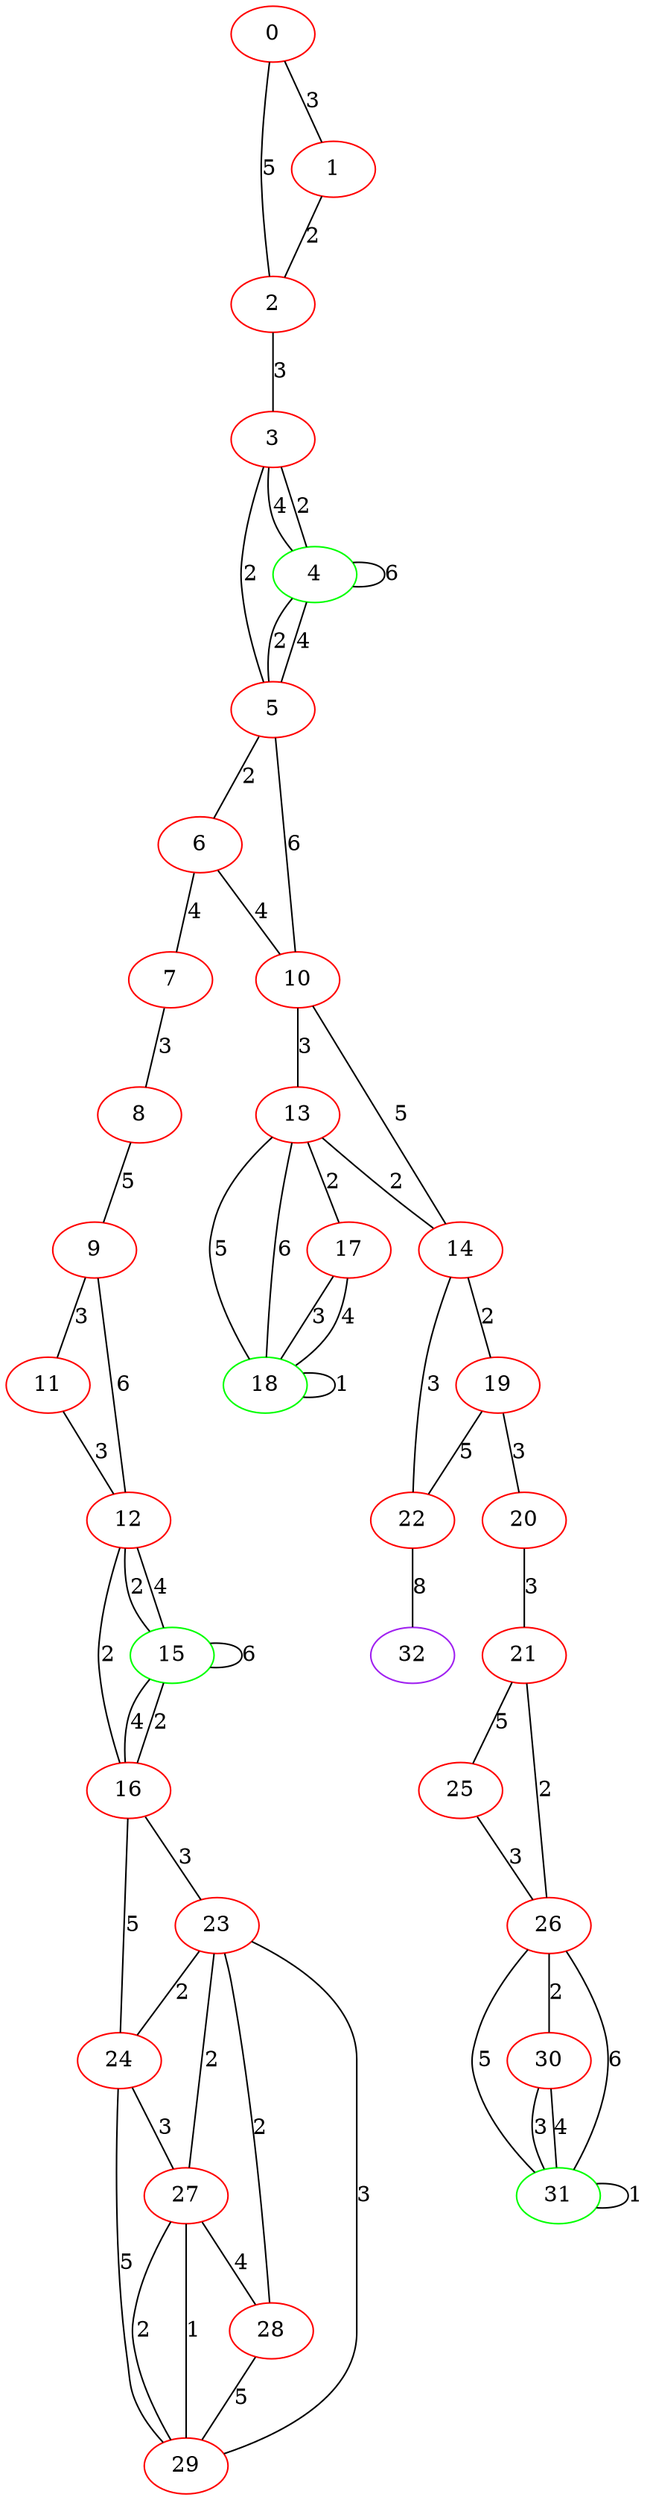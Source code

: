 graph "" {
0 [color=red, weight=1];
1 [color=red, weight=1];
2 [color=red, weight=1];
3 [color=red, weight=1];
4 [color=green, weight=2];
5 [color=red, weight=1];
6 [color=red, weight=1];
7 [color=red, weight=1];
8 [color=red, weight=1];
9 [color=red, weight=1];
10 [color=red, weight=1];
11 [color=red, weight=1];
12 [color=red, weight=1];
13 [color=red, weight=1];
14 [color=red, weight=1];
15 [color=green, weight=2];
16 [color=red, weight=1];
17 [color=red, weight=1];
18 [color=green, weight=2];
19 [color=red, weight=1];
20 [color=red, weight=1];
21 [color=red, weight=1];
22 [color=red, weight=1];
23 [color=red, weight=1];
24 [color=red, weight=1];
25 [color=red, weight=1];
26 [color=red, weight=1];
27 [color=red, weight=1];
28 [color=red, weight=1];
29 [color=red, weight=1];
30 [color=red, weight=1];
31 [color=green, weight=2];
32 [color=purple, weight=4];
0 -- 1  [key=0, label=3];
0 -- 2  [key=0, label=5];
1 -- 2  [key=0, label=2];
2 -- 3  [key=0, label=3];
3 -- 4  [key=0, label=2];
3 -- 4  [key=1, label=4];
3 -- 5  [key=0, label=2];
4 -- 4  [key=0, label=6];
4 -- 5  [key=0, label=4];
4 -- 5  [key=1, label=2];
5 -- 10  [key=0, label=6];
5 -- 6  [key=0, label=2];
6 -- 10  [key=0, label=4];
6 -- 7  [key=0, label=4];
7 -- 8  [key=0, label=3];
8 -- 9  [key=0, label=5];
9 -- 11  [key=0, label=3];
9 -- 12  [key=0, label=6];
10 -- 14  [key=0, label=5];
10 -- 13  [key=0, label=3];
11 -- 12  [key=0, label=3];
12 -- 16  [key=0, label=2];
12 -- 15  [key=0, label=2];
12 -- 15  [key=1, label=4];
13 -- 17  [key=0, label=2];
13 -- 18  [key=0, label=5];
13 -- 18  [key=1, label=6];
13 -- 14  [key=0, label=2];
14 -- 19  [key=0, label=2];
14 -- 22  [key=0, label=3];
15 -- 16  [key=0, label=4];
15 -- 16  [key=1, label=2];
15 -- 15  [key=0, label=6];
16 -- 24  [key=0, label=5];
16 -- 23  [key=0, label=3];
17 -- 18  [key=0, label=3];
17 -- 18  [key=1, label=4];
18 -- 18  [key=0, label=1];
19 -- 20  [key=0, label=3];
19 -- 22  [key=0, label=5];
20 -- 21  [key=0, label=3];
21 -- 25  [key=0, label=5];
21 -- 26  [key=0, label=2];
22 -- 32  [key=0, label=8];
23 -- 24  [key=0, label=2];
23 -- 27  [key=0, label=2];
23 -- 28  [key=0, label=2];
23 -- 29  [key=0, label=3];
24 -- 27  [key=0, label=3];
24 -- 29  [key=0, label=5];
25 -- 26  [key=0, label=3];
26 -- 30  [key=0, label=2];
26 -- 31  [key=0, label=5];
26 -- 31  [key=1, label=6];
27 -- 28  [key=0, label=4];
27 -- 29  [key=0, label=2];
27 -- 29  [key=1, label=1];
28 -- 29  [key=0, label=5];
30 -- 31  [key=0, label=3];
30 -- 31  [key=1, label=4];
31 -- 31  [key=0, label=1];
}
